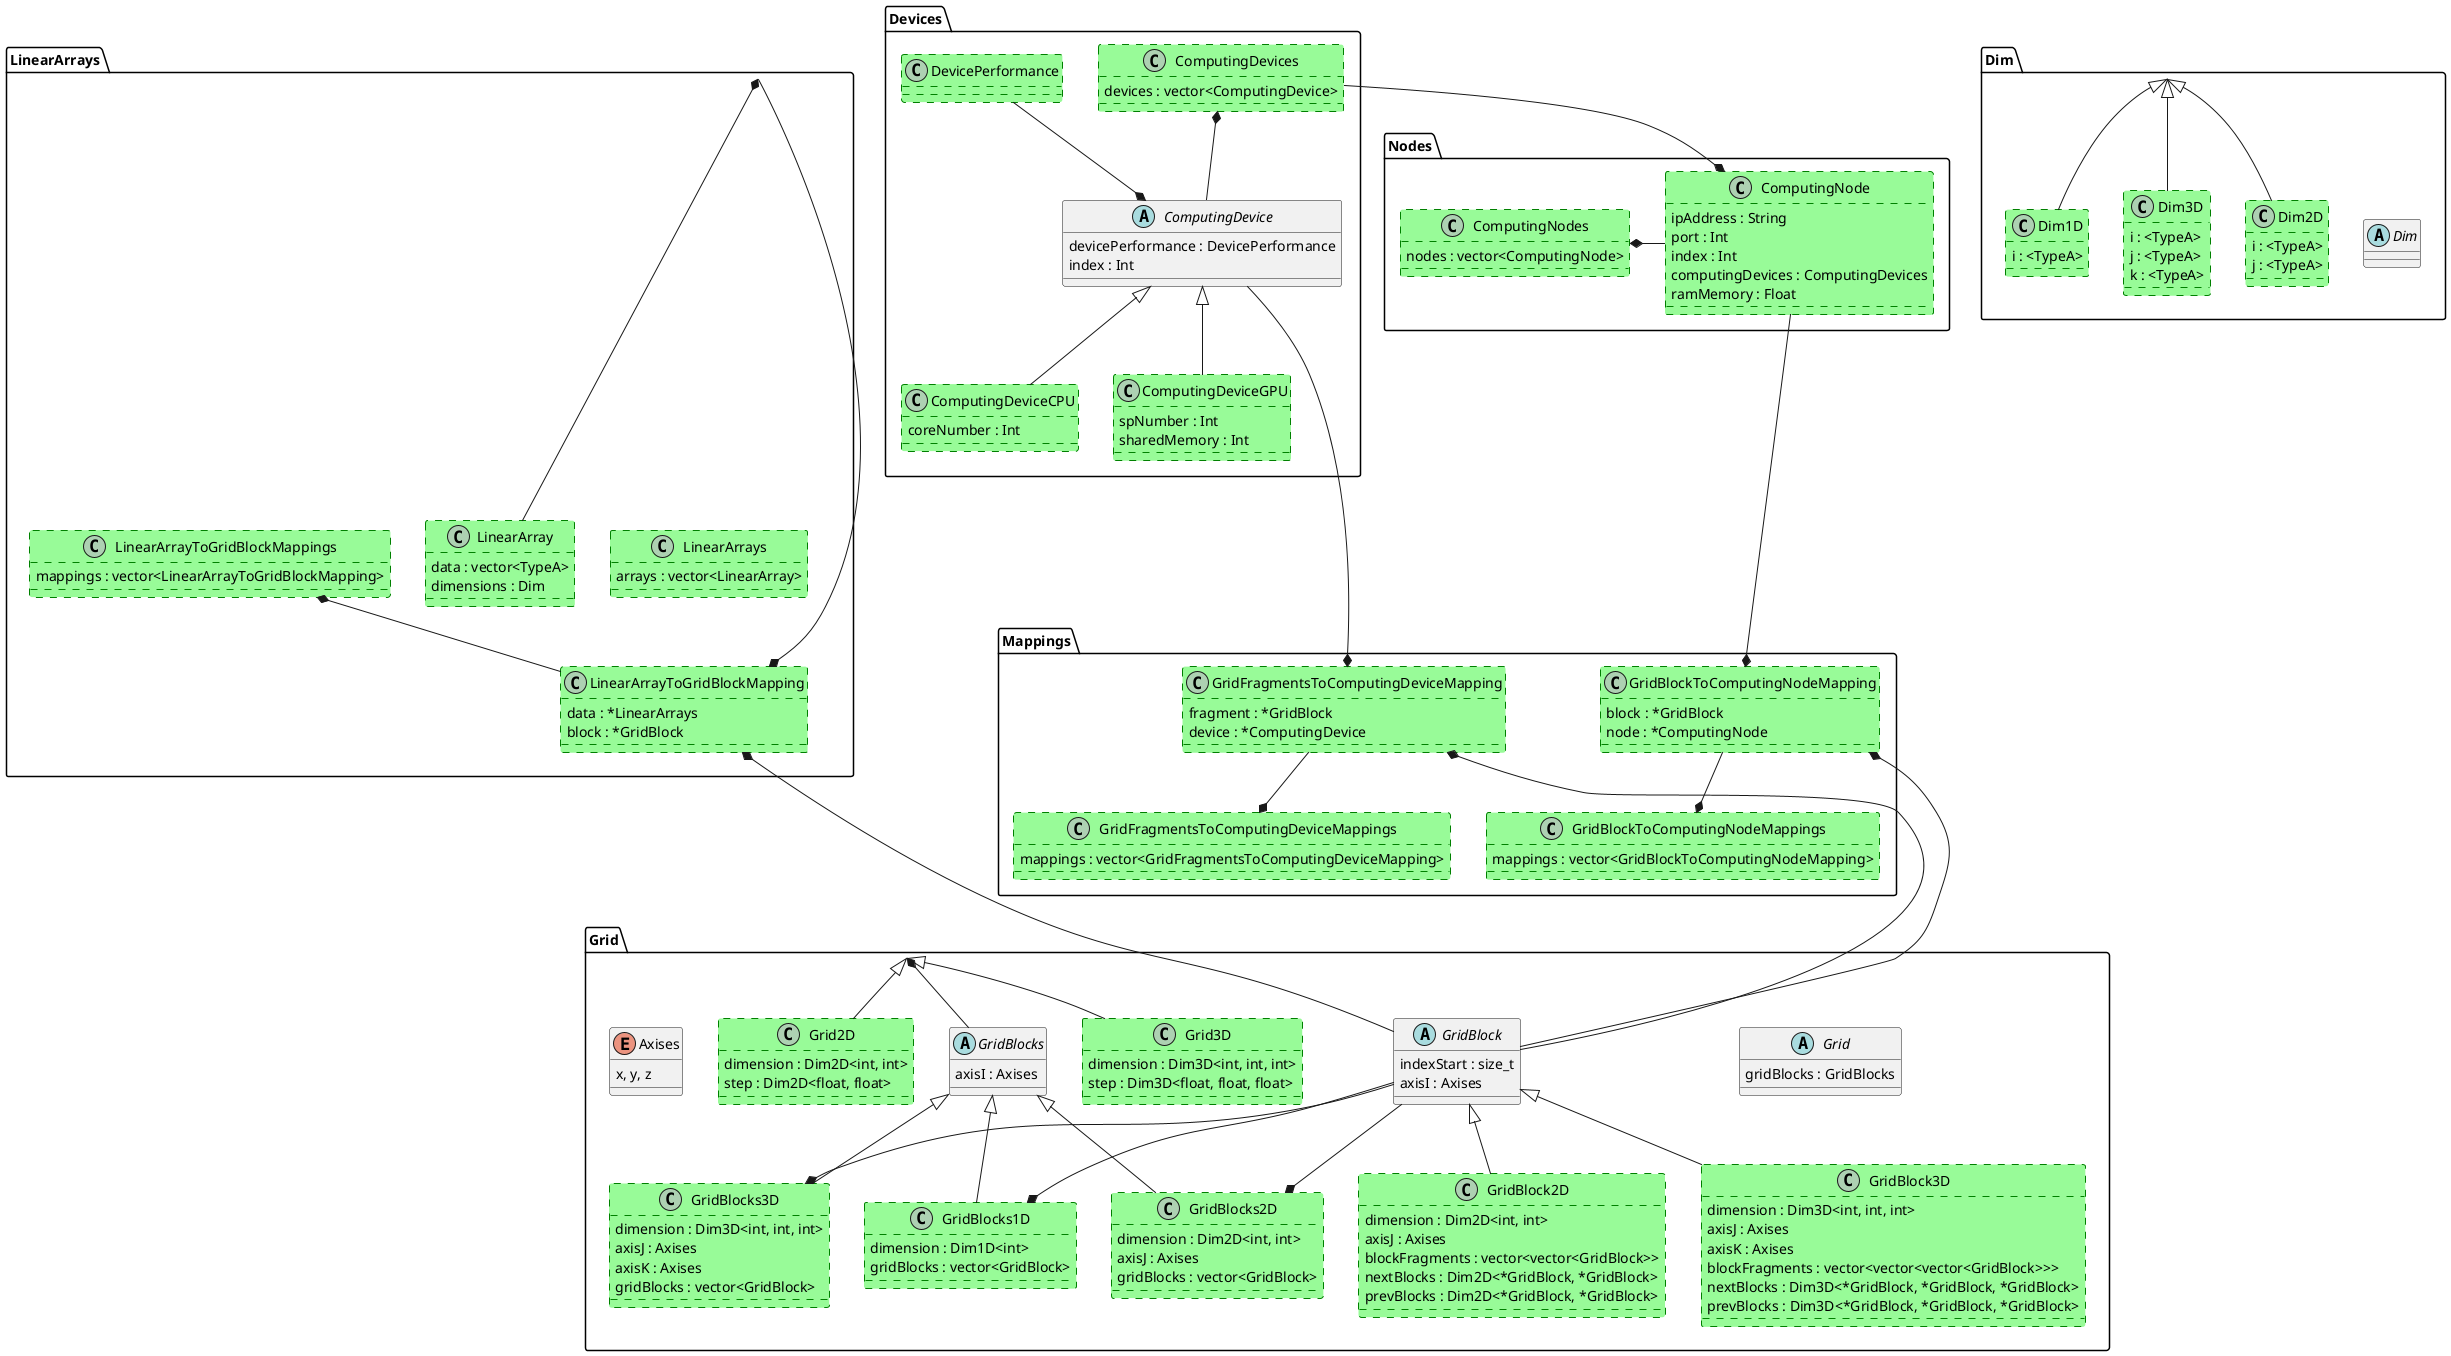 @startuml

package "Nodes"
{
	'Класс ComputingNodes описывает все  вычислительные узлы
	class  ComputingNodes #palegreen;line:green;line.dashed
	{
		nodes : vector<ComputingNode>
	}

	'Класс ComputingNode описывает все характеристики вычислительного узла
	class  ComputingNode #palegreen;line:green;line.dashed
	{
		ipAddress : String
		port : Int
		index : Int
		computingDevices : ComputingDevices
		ramMemory : Float
	}
}

package "Devices"
{
	'Класс ComputingDevices - массив вычислительных устройств
	class  ComputingDevices #palegreen;line:green;line.dashed
	{
		devices : vector<ComputingDevice>
	}

	'Абстрактный класс ComputingDevice - родительский класс для двух классов
	abstract class  ComputingDevice
	{
		devicePerformance : DevicePerformance
		index : Int
	}

	'Класс ComputingDeviceCPU - класс  описывающий характеристики вычислительных CPU
	class  ComputingDeviceCPU #palegreen;line:green;line.dashed
	{
		coreNumber : Int
	}

	'Класс ComputingDeviceGPU - класс  описывающий характеристики вычислительных GPU
	class  ComputingDeviceGPU #palegreen;line:green;line.dashed
	{
		spNumber : Int
		sharedMemory : Int
	}

	'Класс DevicePerformance - класс описывающий характеристики производительности вычислительного устройства
	class  DevicePerformance #palegreen;line:green;line.dashed
	{
	}
}

package "Grid"
{
	'Абстрактный класс Grid - класс описывающий расчетную сетку
	abstract class  Grid
	{
		gridBlocks : GridBlocks
	}
	'Класс Grid2D - класс  описывающий двумерную расчетную сетку
	class  Grid2D #palegreen;line:green;line.dashed
	{
		dimension : Dim2D<int, int>
		step : Dim2D<float, float>
	}

	'Класс Grid3D - класс  описывающий трехмерную расчетную сетку
	class  Grid3D #palegreen;line:green;line.dashed
	{
		dimension : Dim3D<int, int, int>
		step : Dim3D<float, float, float>
	}

	'Абстрактный класс GridBlocks - класс описывающий блоки расчетной сетки
	abstract class GridBlocks
	{
		axisI : Axises
	}

	'Класс GridBlocks1D - класс  описывающий разбиение расчетной сетки на блоки по одному измерению
	class GridBlocks1D #palegreen;line:green;line.dashed
	{
		dimension : Dim1D<int>
		gridBlocks : vector<GridBlock>
	}

	'Класс GridBlocks2D - класс  описывающий разбиение расчетной сетки на блоки по двум измерениям
	class GridBlocks2D #palegreen;line:green;line.dashed
	{
		dimension : Dim2D<int, int>		
		axisJ : Axises
		gridBlocks : vector<GridBlock>
	}

	'Класс GridBlocks3D - класс  описывающий разбиение расчетной сетки на блоки по трем измерениям
	class GridBlocks3D #palegreen;line:green;line.dashed
	{
		dimension : Dim3D<int, int, int>		
		axisJ : Axises
		axisK : Axises
		gridBlocks : vector<GridBlock>
	}

	'Абстрактный класс GridBlock - класс описывающий блок расчетной сетки
	abstract class GridBlock
	{
		indexStart : size_t
		axisI : Axises
	}

	'Класс GridBlock2D - класс  описывающий двумерный блок расчетной сетки
	class GridBlock2D #palegreen;line:green;line.dashed
	{
		dimension : Dim2D<int, int>		
		axisJ : Axises
		blockFragments : vector<vector<GridBlock>>
		nextBlocks : Dim2D<*GridBlock, *GridBlock>
		prevBlocks : Dim2D<*GridBlock, *GridBlock>
	}

	'Класс GridBlock3D - класс  описывающий трехмерный блок расчетной сетки
	class GridBlock3D #palegreen;line:green;line.dashed
	{
		dimension : Dim3D<int, int, int>		
		axisJ : Axises
		axisK : Axises
		blockFragments : vector<vector<vector<GridBlock>>>
		nextBlocks : Dim3D<*GridBlock, *GridBlock, *GridBlock>
		prevBlocks : Dim3D<*GridBlock, *GridBlock, *GridBlock>
	}
	'Перечисление  - класс описывающий данные для трехмерной расчетной сетки
	enum Axises
	{
		x, y, z
	}
}

package "Dim"
{
	'Абстрактный класс Dim - родительский класс для классов размерностей
	abstract class Dim
	{
	}

	'Класс Dim1D - класс описывающий данные для одномерной расчетной сетки
	class  Dim1D #palegreen;line:green;line.dashed
	{
		i : <TypeA>
	}

	'Класс Dim2D - класс описывающий данные для двумерной расчетной сетки
	class  Dim2D #palegreen;line:green;line.dashed
	{
		i : <TypeA>
		j : <TypeA>
	}

	'Класс Dim3D - класс описывающий данные для трехмерной расчетной сетки
	class  Dim3D #palegreen;line:green;line.dashed
	{
		i : <TypeA>
		j : <TypeA>
		k : <TypeA>
	}
	
}

package "LinearArrays"
{
	'Класс LinearArrays - хранилище всех массивов данных
	class LinearArrays #palegreen;line:green;line.dashed
	{
		arrays : vector<LinearArray>
	}

	'Класс LinearArray - класс данных 
	class LinearArray #palegreen;line:green;line.dashed
	{
		data : vector<TypeA>
		dimensions : Dim
	}

	'Класс LinearArrayToGridBlockMappings - класс  сопоставления данных блокам расчетной сетки
	class LinearArrayToGridBlockMappings #palegreen;line:green;line.dashed
	{
		mappings : vector<LinearArrayToGridBlockMapping>		
	}

	'Класс LinearArrayToGridBlockMapping - класс сопоставляющий каждому линейному массиву блок расчетной сетки
	class  LinearArrayToGridBlockMapping  #palegreen;line:green;line.dashed
	{
		data : *LinearArrays
		block : *GridBlock
	}

}


package "Mappings"
{
	'Класс GridBlockToComputingNodeMappings - класс сохраняющий сопоставления блоков расчетной сетки вычислительным узлам
	class GridBlockToComputingNodeMappings #palegreen;line:green;line.dashed
	{
		mappings : vector<GridBlockToComputingNodeMapping>	
	}

	'Класс GridBlockToComputingNodeMapping - класс сопоставляющий каждому блоку расчетной сетки вычислительный узел
	class GridBlockToComputingNodeMapping #palegreen;line:green;line.dashed
	{
		block : *GridBlock
		node : *ComputingNode
	}

	'Класс GridFragmentsToComputingDeviceMappings - класс сохраняющий сопоставления фрагментов блоков расчетной сетки вычислительным устройствам
	class GridFragmentsToComputingDeviceMappings #palegreen;line:green;line.dashed
	{ 
		mappings : vector<GridFragmentsToComputingDeviceMapping>
	}

	'Класс GridFragmentsToComputingDeviceMapping - класс сопоставляющий каждому фрагменту расчетной сетки вычислительное устройство
	class GridFragmentsToComputingDeviceMapping #palegreen;line:green;line.dashed
	{
		fragment : *GridBlock
		device : *ComputingDevice
	}
}


ComputingNodes *-right--- ComputingNode
ComputingDevices *-- ComputingDevice
ComputingDevice <|-- ComputingDeviceCPU
ComputingDevice <|-- ComputingDeviceGPU
ComputingDevices --* ComputingNode
DevicePerformance --* ComputingDevice
Grid <|-- Grid2D
Grid <|-- Grid3D
Dim <|-- Dim1D
Dim <|-- Dim2D
Dim <|-- Dim3D
GridBlocks <|-- GridBlocks1D
GridBlocks <|-- GridBlocks2D
GridBlocks <|-- GridBlocks3D
GridBlocks --* Grid
GridBlock --* GridBlocks1D
GridBlock --* GridBlocks2D
GridBlock --* GridBlocks3D
GridBlock <|-- GridBlock2D
GridBlock <|-- GridBlock3D
GridBlockToComputingNodeMapping --* GridBlockToComputingNodeMappings
GridBlock --*  GridBlockToComputingNodeMapping
ComputingNode --*  GridBlockToComputingNodeMapping
GridFragmentsToComputingDeviceMapping --* GridFragmentsToComputingDeviceMappings
GridFragmentsToComputingDeviceMapping *---up- ComputingDevice
GridBlock -up---*  GridFragmentsToComputingDeviceMapping
LinearArrayToGridBlockMapping *-- LinearArrays
LinearArrayToGridBlockMapping *---down- GridBlock
LinearArrayToGridBlockMappings *-- LinearArrayToGridBlockMapping
LinearArray -up---* LinearArrays

@enduml